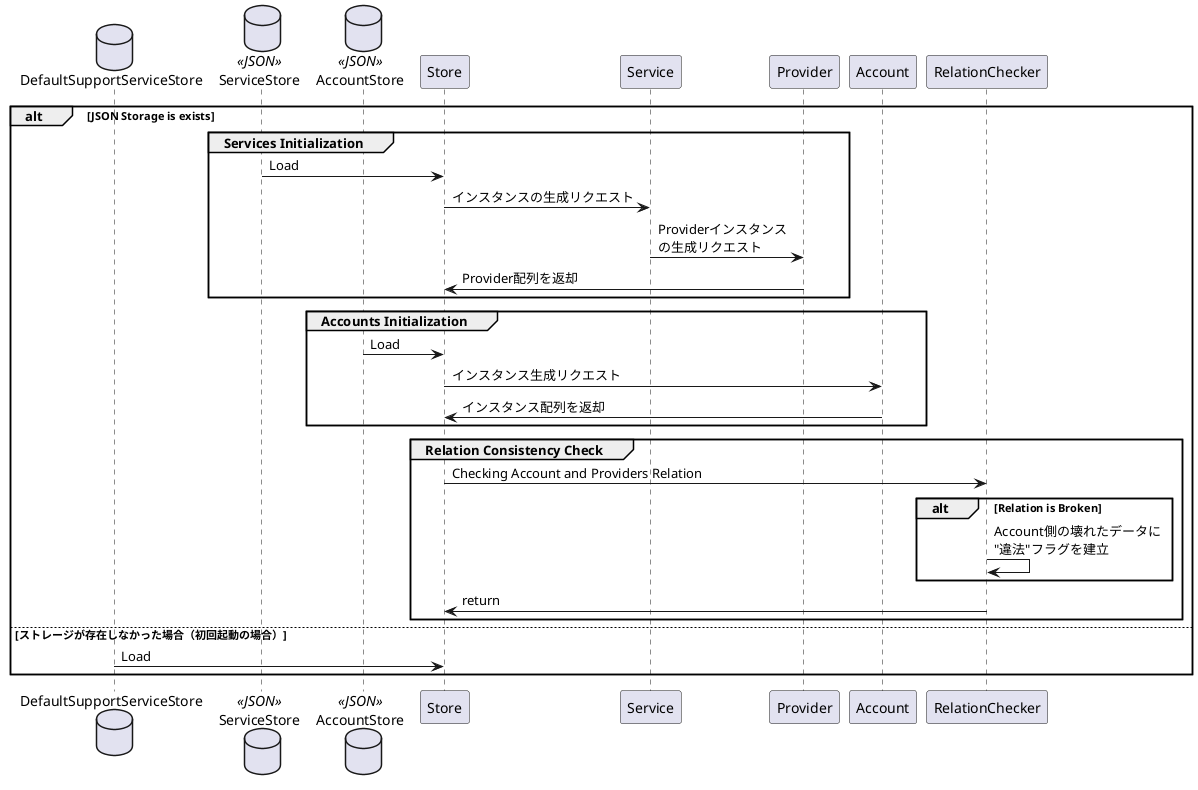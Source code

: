 @startuml
database DefaultSupportServiceStore as Default
database ServiceStore <<JSON>>
database AccountStore <<JSON>>

participant Store
participant Service
participant Provider
participant Account
participant RelationChecker

alt JSON Storage is exists
    group Services Initialization
        ServiceStore -> Store: Load
        Store -> Service: インスタンスの生成リクエスト
        Service -> Provider: Providerインスタンス\nの生成リクエスト
        Provider -> Store: Provider配列を返却
    end

    group Accounts Initialization
        AccountStore -> Store: Load
        Store -> Account: インスタンス生成リクエスト
        Account -> Store: インスタンス配列を返却
    end

    group Relation Consistency Check
        Store -> RelationChecker: Checking Account and Providers Relation
        alt Relation is Broken
            RelationChecker -> RelationChecker: Account側の壊れたデータに\n"違法"フラグを建立
        end
        RelationChecker ->Store: return
    end
else ストレージが存在しなかった場合（初回起動の場合）
    Default -> Store: Load
end
@enduml
